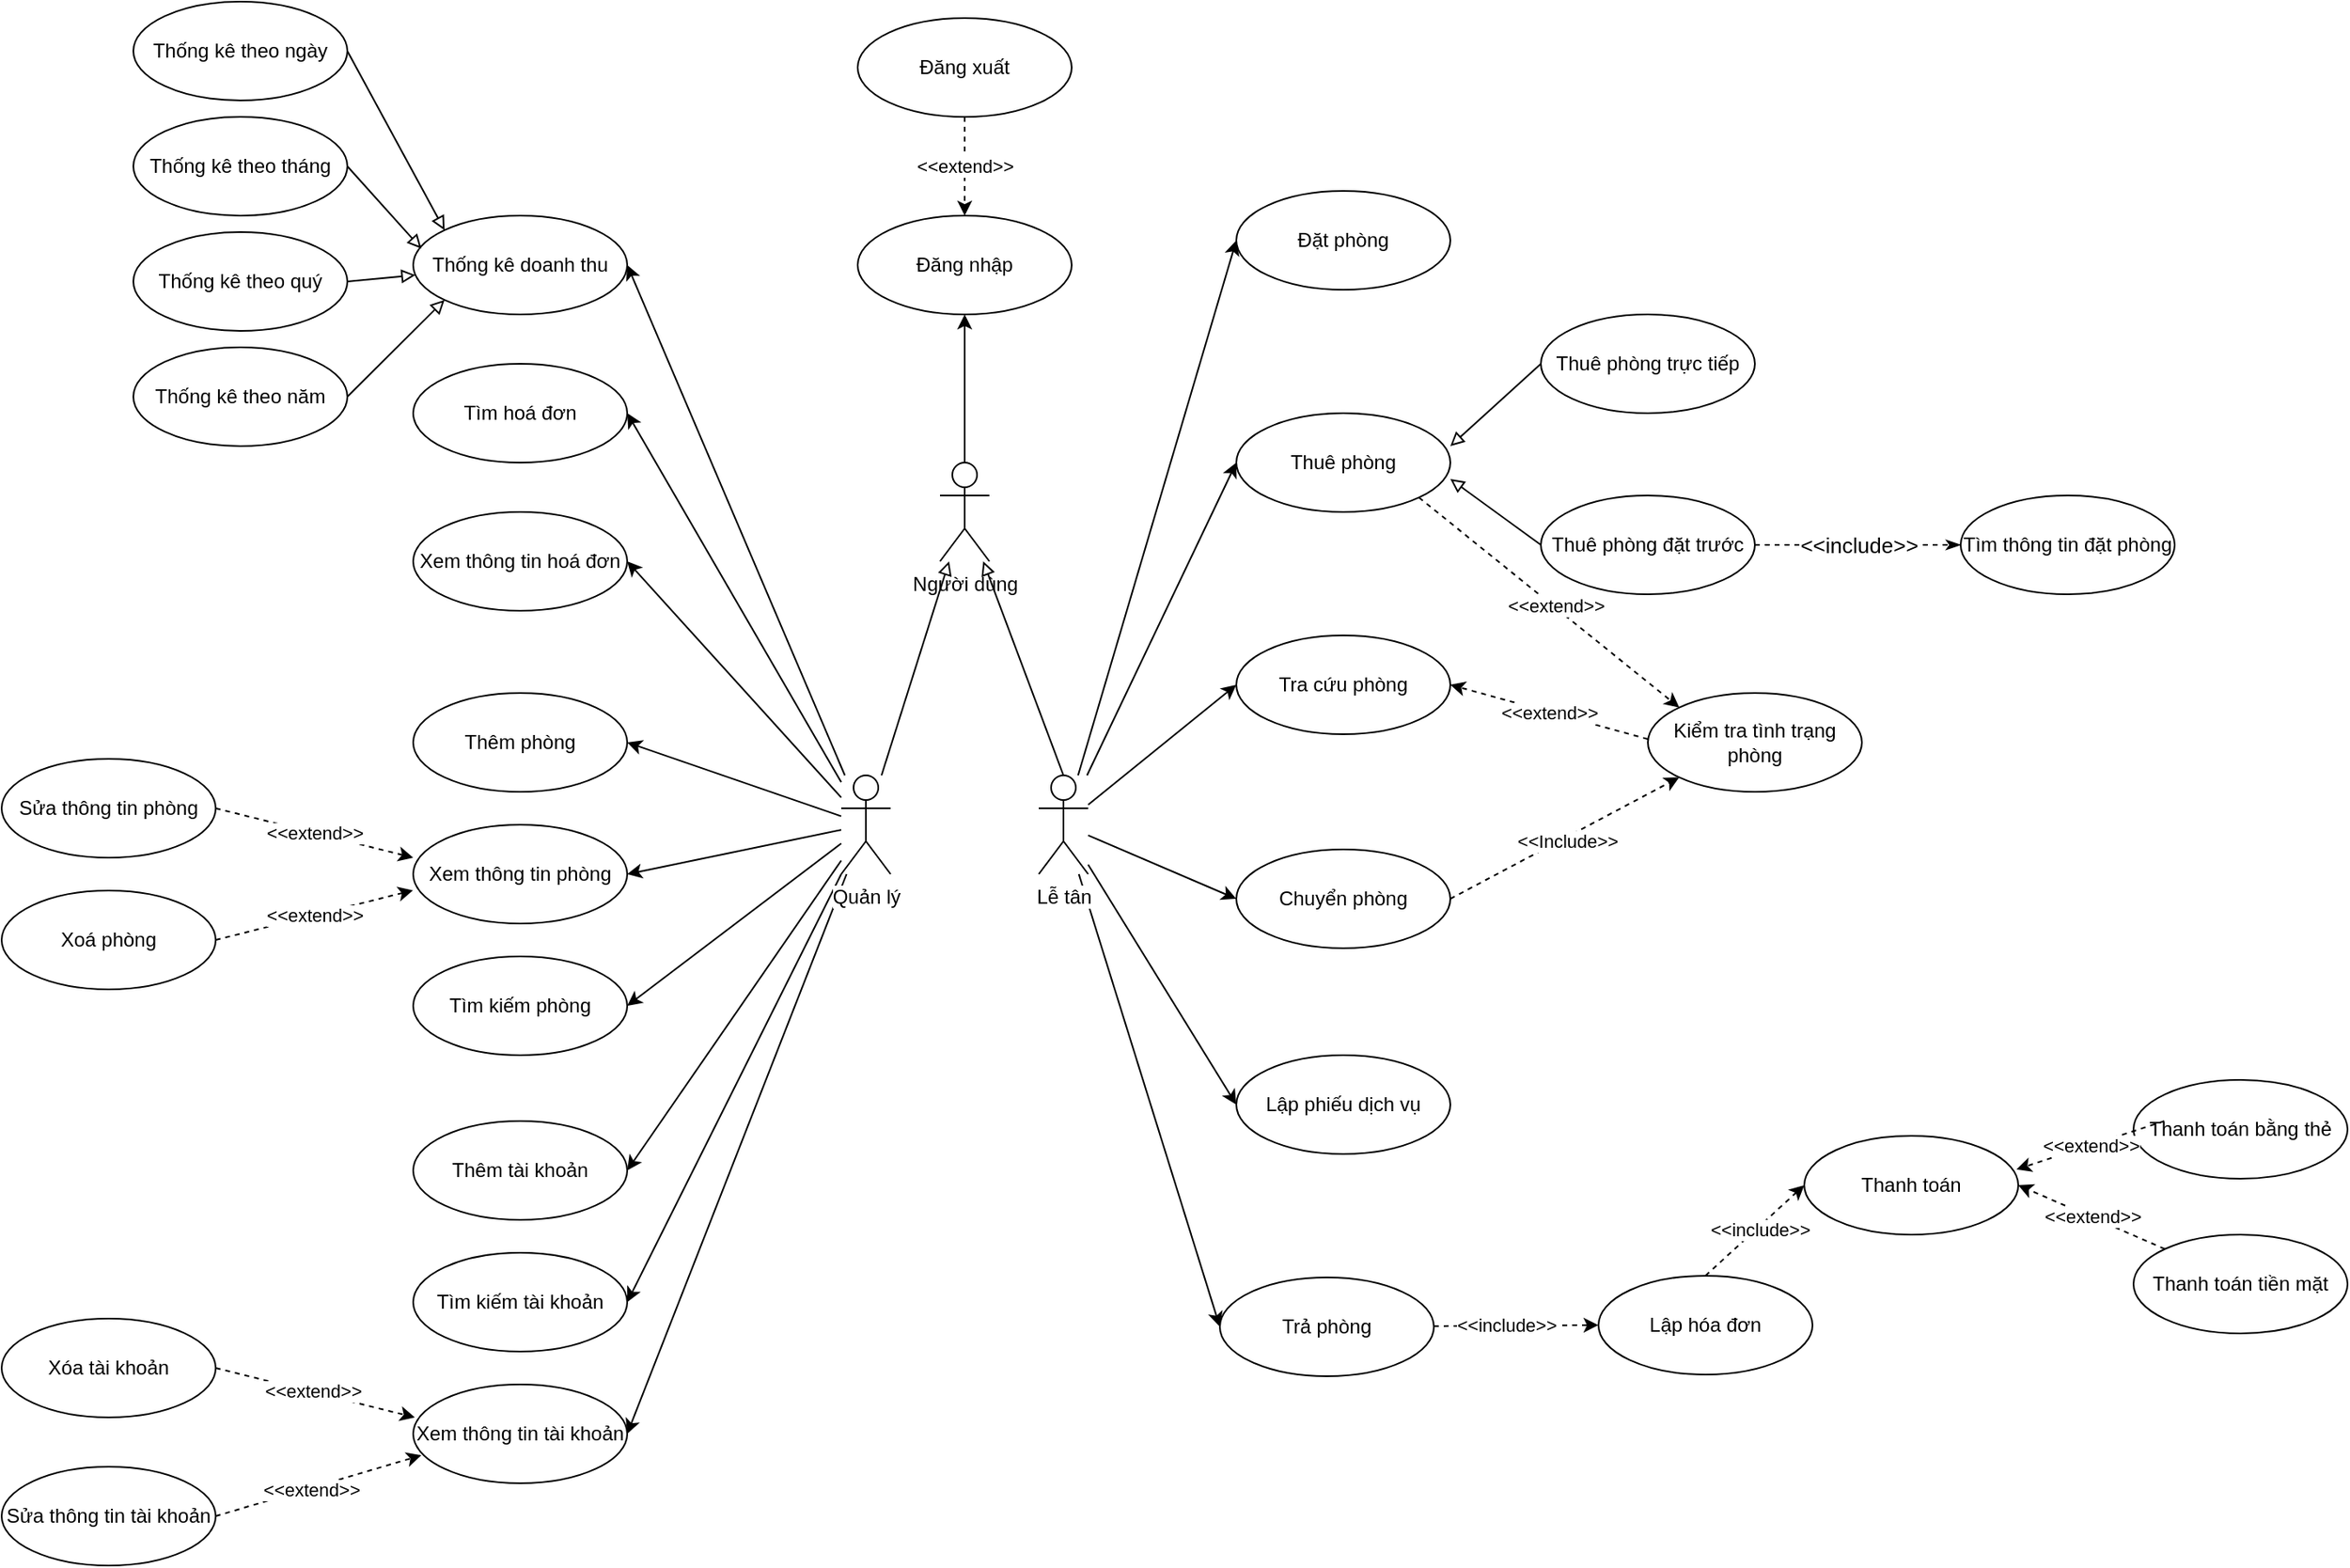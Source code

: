 <mxfile version="13.3.8" type="device"><diagram id="0s1JDeA80ofKCsEKjQ0m" name="Page-1"><mxGraphModel dx="2516" dy="842" grid="1" gridSize="10" guides="1" tooltips="1" connect="1" arrows="1" fold="1" page="1" pageScale="1" pageWidth="850" pageHeight="1100" math="0" shadow="0"><root><mxCell id="0"/><mxCell id="1" parent="0"/><mxCell id="NeavjsJTaVbv0PtJ2hmV-36" style="edgeStyle=none;rounded=0;orthogonalLoop=1;jettySize=auto;html=1;exitX=0.5;exitY=0;exitDx=0;exitDy=0;exitPerimeter=0;endArrow=block;endFill=0;" parent="1" source="0NdySktwyV1qngih23VS-1" target="NeavjsJTaVbv0PtJ2hmV-4" edge="1"><mxGeometry relative="1" as="geometry"/></mxCell><mxCell id="NeavjsJTaVbv0PtJ2hmV-39" style="edgeStyle=none;rounded=0;orthogonalLoop=1;jettySize=auto;html=1;entryX=0;entryY=0.5;entryDx=0;entryDy=0;endArrow=classic;endFill=1;" parent="1" source="0NdySktwyV1qngih23VS-1" target="0NdySktwyV1qngih23VS-5" edge="1"><mxGeometry relative="1" as="geometry"/></mxCell><mxCell id="NeavjsJTaVbv0PtJ2hmV-41" style="edgeStyle=none;rounded=0;orthogonalLoop=1;jettySize=auto;html=1;entryX=0;entryY=0.5;entryDx=0;entryDy=0;endArrow=classic;endFill=1;" parent="1" source="0NdySktwyV1qngih23VS-1" target="Qd4J4165UF345oLRbur--1" edge="1"><mxGeometry relative="1" as="geometry"/></mxCell><mxCell id="NeavjsJTaVbv0PtJ2hmV-42" style="edgeStyle=none;rounded=0;orthogonalLoop=1;jettySize=auto;html=1;entryX=0;entryY=0.5;entryDx=0;entryDy=0;endArrow=classic;endFill=1;" parent="1" source="0NdySktwyV1qngih23VS-1" target="Qd4J4165UF345oLRbur--60" edge="1"><mxGeometry relative="1" as="geometry"/></mxCell><mxCell id="NeavjsJTaVbv0PtJ2hmV-43" style="edgeStyle=none;rounded=0;orthogonalLoop=1;jettySize=auto;html=1;entryX=0;entryY=0.5;entryDx=0;entryDy=0;endArrow=classic;endFill=1;" parent="1" source="0NdySktwyV1qngih23VS-1" target="Qd4J4165UF345oLRbur--17" edge="1"><mxGeometry relative="1" as="geometry"/></mxCell><mxCell id="NeavjsJTaVbv0PtJ2hmV-44" style="edgeStyle=none;rounded=0;orthogonalLoop=1;jettySize=auto;html=1;entryX=0;entryY=0.5;entryDx=0;entryDy=0;endArrow=classic;endFill=1;" parent="1" source="0NdySktwyV1qngih23VS-1" target="Qd4J4165UF345oLRbur--18" edge="1"><mxGeometry relative="1" as="geometry"/></mxCell><mxCell id="4EB0-t4YmyUZh9ZiXsGH-4" style="edgeStyle=none;rounded=0;orthogonalLoop=1;jettySize=auto;html=1;entryX=0;entryY=0.5;entryDx=0;entryDy=0;" edge="1" parent="1" source="0NdySktwyV1qngih23VS-1" target="4EB0-t4YmyUZh9ZiXsGH-1"><mxGeometry relative="1" as="geometry"/></mxCell><mxCell id="0NdySktwyV1qngih23VS-1" value="Lễ tân" style="shape=umlActor;verticalLabelPosition=bottom;labelBackgroundColor=#ffffff;verticalAlign=top;html=1;outlineConnect=0;" parent="1" vertex="1"><mxGeometry x="-40" y="545" width="30" height="60" as="geometry"/></mxCell><mxCell id="NeavjsJTaVbv0PtJ2hmV-48" style="edgeStyle=none;rounded=0;orthogonalLoop=1;jettySize=auto;html=1;exitX=1;exitY=1;exitDx=0;exitDy=0;entryX=0;entryY=0;entryDx=0;entryDy=0;endArrow=classic;endFill=1;dashed=1;" parent="1" source="0NdySktwyV1qngih23VS-5" target="Qd4J4165UF345oLRbur--8" edge="1"><mxGeometry relative="1" as="geometry"/></mxCell><mxCell id="NeavjsJTaVbv0PtJ2hmV-49" value="&amp;lt;&amp;lt;extend&amp;gt;&amp;gt;" style="edgeLabel;html=1;align=center;verticalAlign=middle;resizable=0;points=[];" parent="NeavjsJTaVbv0PtJ2hmV-48" vertex="1" connectable="0"><mxGeometry x="0.039" y="1" relative="1" as="geometry"><mxPoint as="offset"/></mxGeometry></mxCell><mxCell id="0NdySktwyV1qngih23VS-5" value="Thuê phòng" style="ellipse;whiteSpace=wrap;html=1;" parent="1" vertex="1"><mxGeometry x="80" y="325" width="130" height="60" as="geometry"/></mxCell><mxCell id="NeavjsJTaVbv0PtJ2hmV-46" style="edgeStyle=none;rounded=0;orthogonalLoop=1;jettySize=auto;html=1;exitX=0;exitY=0.5;exitDx=0;exitDy=0;endArrow=block;endFill=0;" parent="1" source="0NdySktwyV1qngih23VS-9" edge="1"><mxGeometry relative="1" as="geometry"><mxPoint x="210" y="345" as="targetPoint"/></mxGeometry></mxCell><mxCell id="0NdySktwyV1qngih23VS-9" value="Thuê phòng trực tiếp" style="ellipse;whiteSpace=wrap;html=1;" parent="1" vertex="1"><mxGeometry x="265" y="265" width="130" height="60" as="geometry"/></mxCell><mxCell id="0NdySktwyV1qngih23VS-20" value="&amp;lt;&amp;lt;include&amp;gt;&amp;gt;" style="edgeStyle=orthogonalEdgeStyle;rounded=0;orthogonalLoop=1;jettySize=auto;html=1;endArrow=classicThin;endFill=1;strokeWidth=1;dashed=1;fontSize=13;align=center;" parent="1" source="0NdySktwyV1qngih23VS-10" target="0NdySktwyV1qngih23VS-19" edge="1"><mxGeometry relative="1" as="geometry"/></mxCell><mxCell id="NeavjsJTaVbv0PtJ2hmV-47" style="edgeStyle=none;rounded=0;orthogonalLoop=1;jettySize=auto;html=1;exitX=0;exitY=0.5;exitDx=0;exitDy=0;endArrow=block;endFill=0;" parent="1" source="0NdySktwyV1qngih23VS-10" edge="1"><mxGeometry relative="1" as="geometry"><mxPoint x="210" y="365" as="targetPoint"/></mxGeometry></mxCell><mxCell id="0NdySktwyV1qngih23VS-10" value="Thuê phòng đặt trước" style="ellipse;whiteSpace=wrap;html=1;" parent="1" vertex="1"><mxGeometry x="265" y="375" width="130" height="60" as="geometry"/></mxCell><mxCell id="0NdySktwyV1qngih23VS-19" value="Tìm thông tin đặt phòng" style="ellipse;whiteSpace=wrap;html=1;align=center;" parent="1" vertex="1"><mxGeometry x="520" y="375" width="130" height="60" as="geometry"/></mxCell><mxCell id="Qd4J4165UF345oLRbur--1" value="Tra cứu phòng" style="ellipse;whiteSpace=wrap;html=1;" parent="1" vertex="1"><mxGeometry x="80" y="460" width="130" height="60" as="geometry"/></mxCell><mxCell id="Qd4J4165UF345oLRbur--8" value="Kiểm tra tình trạng phòng" style="ellipse;whiteSpace=wrap;html=1;" parent="1" vertex="1"><mxGeometry x="330" y="495" width="130" height="60" as="geometry"/></mxCell><mxCell id="Qd4J4165UF345oLRbur--11" style="edgeStyle=orthogonalEdgeStyle;rounded=0;orthogonalLoop=1;jettySize=auto;html=1;exitX=0.5;exitY=1;exitDx=0;exitDy=0;" parent="1" source="Qd4J4165UF345oLRbur--8" target="Qd4J4165UF345oLRbur--8" edge="1"><mxGeometry relative="1" as="geometry"/></mxCell><mxCell id="Qd4J4165UF345oLRbur--16" value="&amp;lt;&amp;lt;extend&amp;gt;&amp;gt;" style="endArrow=classic;html=1;dashed=1;entryX=1;entryY=0.5;entryDx=0;entryDy=0;" parent="1" target="Qd4J4165UF345oLRbur--1" edge="1"><mxGeometry width="50" height="50" relative="1" as="geometry"><mxPoint x="330" y="523" as="sourcePoint"/><mxPoint x="280" y="480" as="targetPoint"/></mxGeometry></mxCell><mxCell id="Qd4J4165UF345oLRbur--17" value="Lập phiếu dịch vụ" style="ellipse;whiteSpace=wrap;html=1;" parent="1" vertex="1"><mxGeometry x="80" y="715" width="130" height="60" as="geometry"/></mxCell><mxCell id="Qd4J4165UF345oLRbur--30" value="&amp;lt;&amp;lt;include&amp;gt;&amp;gt;" style="rounded=0;orthogonalLoop=1;jettySize=auto;html=1;dashed=1;entryX=0;entryY=0.5;entryDx=0;entryDy=0;" parent="1" source="Qd4J4165UF345oLRbur--18" target="NeavjsJTaVbv0PtJ2hmV-128" edge="1"><mxGeometry x="-0.111" relative="1" as="geometry"><mxPoint x="300" y="905" as="targetPoint"/><mxPoint as="offset"/></mxGeometry></mxCell><mxCell id="Qd4J4165UF345oLRbur--18" value="Trả phòng" style="ellipse;whiteSpace=wrap;html=1;" parent="1" vertex="1"><mxGeometry x="70" y="850" width="130" height="60" as="geometry"/></mxCell><mxCell id="Qd4J4165UF345oLRbur--23" value="Thanh toán" style="ellipse;whiteSpace=wrap;html=1;" parent="1" vertex="1"><mxGeometry x="425" y="763.95" width="130" height="60" as="geometry"/></mxCell><mxCell id="Qd4J4165UF345oLRbur--26" value="Thanh toán bằng thẻ" style="ellipse;whiteSpace=wrap;html=1;" parent="1" vertex="1"><mxGeometry x="625" y="730" width="130" height="60" as="geometry"/></mxCell><mxCell id="Qd4J4165UF345oLRbur--27" value="Thanh toán tiền mặt" style="ellipse;whiteSpace=wrap;html=1;" parent="1" vertex="1"><mxGeometry x="625" y="823.95" width="130" height="60" as="geometry"/></mxCell><mxCell id="Qd4J4165UF345oLRbur--28" value="&amp;lt;&amp;lt;extend&amp;gt;&amp;gt;" style="endArrow=classic;html=1;entryX=0.992;entryY=0.34;entryDx=0;entryDy=0;entryPerimeter=0;exitX=0;exitY=1;exitDx=0;exitDy=0;dashed=1;" parent="1" target="Qd4J4165UF345oLRbur--23" edge="1"><mxGeometry width="50" height="50" relative="1" as="geometry"><mxPoint x="643.689" y="755.001" as="sourcePoint"/><mxPoint x="625" y="623.95" as="targetPoint"/></mxGeometry></mxCell><mxCell id="Qd4J4165UF345oLRbur--29" value="&amp;lt;&amp;lt;extend&amp;gt;&amp;gt;" style="endArrow=classic;html=1;entryX=1;entryY=0.5;entryDx=0;entryDy=0;exitX=0;exitY=0;exitDx=0;exitDy=0;dashed=1;" parent="1" source="Qd4J4165UF345oLRbur--27" target="Qd4J4165UF345oLRbur--23" edge="1"><mxGeometry width="50" height="50" relative="1" as="geometry"><mxPoint x="634.293" y="615.28" as="sourcePoint"/><mxPoint x="563.96" y="654.35" as="targetPoint"/></mxGeometry></mxCell><mxCell id="NeavjsJTaVbv0PtJ2hmV-15" style="edgeStyle=none;rounded=0;orthogonalLoop=1;jettySize=auto;html=1;entryX=1;entryY=0.5;entryDx=0;entryDy=0;endArrow=classic;endFill=1;" parent="1" source="Qd4J4165UF345oLRbur--33" target="Qd4J4165UF345oLRbur--35" edge="1"><mxGeometry relative="1" as="geometry"/></mxCell><mxCell id="NeavjsJTaVbv0PtJ2hmV-16" style="edgeStyle=none;rounded=0;orthogonalLoop=1;jettySize=auto;html=1;entryX=1;entryY=0.5;entryDx=0;entryDy=0;endArrow=classic;endFill=1;" parent="1" source="Qd4J4165UF345oLRbur--33" target="Qd4J4165UF345oLRbur--44" edge="1"><mxGeometry relative="1" as="geometry"/></mxCell><mxCell id="NeavjsJTaVbv0PtJ2hmV-17" style="edgeStyle=none;rounded=0;orthogonalLoop=1;jettySize=auto;html=1;entryX=1;entryY=0.5;entryDx=0;entryDy=0;endArrow=classic;endFill=1;" parent="1" source="Qd4J4165UF345oLRbur--33" target="Qd4J4165UF345oLRbur--45" edge="1"><mxGeometry relative="1" as="geometry"/></mxCell><mxCell id="NeavjsJTaVbv0PtJ2hmV-18" style="edgeStyle=none;rounded=0;orthogonalLoop=1;jettySize=auto;html=1;entryX=1;entryY=0.5;entryDx=0;entryDy=0;endArrow=classic;endFill=1;" parent="1" source="Qd4J4165UF345oLRbur--33" target="Qd4J4165UF345oLRbur--48" edge="1"><mxGeometry relative="1" as="geometry"/></mxCell><mxCell id="NeavjsJTaVbv0PtJ2hmV-19" style="edgeStyle=none;rounded=0;orthogonalLoop=1;jettySize=auto;html=1;entryX=1;entryY=0.5;entryDx=0;entryDy=0;endArrow=classic;endFill=1;" parent="1" source="Qd4J4165UF345oLRbur--33" target="Qd4J4165UF345oLRbur--49" edge="1"><mxGeometry relative="1" as="geometry"/></mxCell><mxCell id="NeavjsJTaVbv0PtJ2hmV-20" style="edgeStyle=none;rounded=0;orthogonalLoop=1;jettySize=auto;html=1;entryX=1;entryY=0.5;entryDx=0;entryDy=0;endArrow=classic;endFill=1;" parent="1" source="Qd4J4165UF345oLRbur--33" target="Qd4J4165UF345oLRbur--50" edge="1"><mxGeometry relative="1" as="geometry"/></mxCell><mxCell id="NeavjsJTaVbv0PtJ2hmV-21" style="edgeStyle=none;rounded=0;orthogonalLoop=1;jettySize=auto;html=1;entryX=1;entryY=0.5;entryDx=0;entryDy=0;endArrow=classic;endFill=1;" parent="1" source="Qd4J4165UF345oLRbur--33" target="Qd4J4165UF345oLRbur--106" edge="1"><mxGeometry relative="1" as="geometry"/></mxCell><mxCell id="NeavjsJTaVbv0PtJ2hmV-22" style="edgeStyle=none;rounded=0;orthogonalLoop=1;jettySize=auto;html=1;entryX=1;entryY=0.5;entryDx=0;entryDy=0;endArrow=classic;endFill=1;" parent="1" source="Qd4J4165UF345oLRbur--33" target="Qd4J4165UF345oLRbur--107" edge="1"><mxGeometry relative="1" as="geometry"/></mxCell><mxCell id="NeavjsJTaVbv0PtJ2hmV-23" style="edgeStyle=none;rounded=0;orthogonalLoop=1;jettySize=auto;html=1;entryX=1;entryY=0.5;entryDx=0;entryDy=0;endArrow=classic;endFill=1;" parent="1" source="Qd4J4165UF345oLRbur--33" target="Qd4J4165UF345oLRbur--108" edge="1"><mxGeometry relative="1" as="geometry"/></mxCell><mxCell id="NeavjsJTaVbv0PtJ2hmV-28" style="edgeStyle=none;rounded=0;orthogonalLoop=1;jettySize=auto;html=1;endArrow=block;endFill=0;" parent="1" source="Qd4J4165UF345oLRbur--33" target="NeavjsJTaVbv0PtJ2hmV-4" edge="1"><mxGeometry relative="1" as="geometry"/></mxCell><mxCell id="Qd4J4165UF345oLRbur--33" value="Quản lý" style="shape=umlActor;verticalLabelPosition=bottom;labelBackgroundColor=#ffffff;verticalAlign=top;html=1;outlineConnect=0;" parent="1" vertex="1"><mxGeometry x="-160" y="545" width="30" height="60" as="geometry"/></mxCell><mxCell id="Qd4J4165UF345oLRbur--35" value="Thống kê doanh thu" style="ellipse;whiteSpace=wrap;html=1;" parent="1" vertex="1"><mxGeometry x="-420" y="205" width="130" height="60" as="geometry"/></mxCell><mxCell id="Qd4J4165UF345oLRbur--37" value="Thống kê theo ngày" style="ellipse;whiteSpace=wrap;html=1;" parent="1" vertex="1"><mxGeometry x="-590" y="75" width="130" height="60" as="geometry"/></mxCell><mxCell id="NeavjsJTaVbv0PtJ2hmV-1" style="edgeStyle=none;rounded=0;orthogonalLoop=1;jettySize=auto;html=1;exitX=1;exitY=0.5;exitDx=0;exitDy=0;endArrow=block;endFill=0;entryX=0.038;entryY=0.333;entryDx=0;entryDy=0;entryPerimeter=0;" parent="1" source="Qd4J4165UF345oLRbur--38" target="Qd4J4165UF345oLRbur--35" edge="1"><mxGeometry relative="1" as="geometry"><mxPoint x="-415" y="220" as="targetPoint"/></mxGeometry></mxCell><mxCell id="Qd4J4165UF345oLRbur--38" value="Thống kê theo tháng" style="ellipse;whiteSpace=wrap;html=1;" parent="1" vertex="1"><mxGeometry x="-590" y="145" width="130" height="60" as="geometry"/></mxCell><mxCell id="Qd4J4165UF345oLRbur--39" value="Thống kê theo năm" style="ellipse;whiteSpace=wrap;html=1;" parent="1" vertex="1"><mxGeometry x="-590" y="285" width="130" height="60" as="geometry"/></mxCell><mxCell id="Qd4J4165UF345oLRbur--40" value="" style="endArrow=block;html=1;entryX=0;entryY=0;entryDx=0;entryDy=0;exitX=1;exitY=0.5;exitDx=0;exitDy=0;endFill=0;" parent="1" source="Qd4J4165UF345oLRbur--37" target="Qd4J4165UF345oLRbur--35" edge="1"><mxGeometry width="50" height="50" relative="1" as="geometry"><mxPoint x="-410" y="155" as="sourcePoint"/><mxPoint x="-360" y="105" as="targetPoint"/></mxGeometry></mxCell><mxCell id="Qd4J4165UF345oLRbur--43" value="" style="endArrow=block;html=1;entryX=0;entryY=1;entryDx=0;entryDy=0;exitX=1;exitY=0.5;exitDx=0;exitDy=0;endFill=0;" parent="1" source="Qd4J4165UF345oLRbur--39" target="Qd4J4165UF345oLRbur--35" edge="1"><mxGeometry width="50" height="50" relative="1" as="geometry"><mxPoint x="-470" y="296.56" as="sourcePoint"/><mxPoint x="-377.62" y="355.0" as="targetPoint"/></mxGeometry></mxCell><mxCell id="Qd4J4165UF345oLRbur--44" value="Tìm hoá đơn" style="ellipse;whiteSpace=wrap;html=1;" parent="1" vertex="1"><mxGeometry x="-420" y="295" width="130" height="60" as="geometry"/></mxCell><mxCell id="Qd4J4165UF345oLRbur--45" value="Xem thông tin hoá đơn" style="ellipse;whiteSpace=wrap;html=1;" parent="1" vertex="1"><mxGeometry x="-420" y="385" width="130" height="60" as="geometry"/></mxCell><mxCell id="Qd4J4165UF345oLRbur--48" value="Thêm phòng" style="ellipse;whiteSpace=wrap;html=1;" parent="1" vertex="1"><mxGeometry x="-420" y="495" width="130" height="60" as="geometry"/></mxCell><mxCell id="Qd4J4165UF345oLRbur--49" value="Xem thông tin phòng" style="ellipse;whiteSpace=wrap;html=1;" parent="1" vertex="1"><mxGeometry x="-420" y="575" width="130" height="60" as="geometry"/></mxCell><mxCell id="Qd4J4165UF345oLRbur--50" value="Tìm kiếm phòng" style="ellipse;whiteSpace=wrap;html=1;" parent="1" vertex="1"><mxGeometry x="-420" y="655" width="130" height="60" as="geometry"/></mxCell><mxCell id="Qd4J4165UF345oLRbur--52" value="Xoá phòng" style="ellipse;whiteSpace=wrap;html=1;" parent="1" vertex="1"><mxGeometry x="-670" y="615" width="130" height="60" as="geometry"/></mxCell><mxCell id="Qd4J4165UF345oLRbur--56" value="&amp;lt;&amp;lt;extend&amp;gt;&amp;gt;" style="endArrow=classic;html=1;entryX=0;entryY=0.333;entryDx=0;entryDy=0;entryPerimeter=0;dashed=1;exitX=1;exitY=0.5;exitDx=0;exitDy=0;" parent="1" source="Qd4J4165UF345oLRbur--51" target="Qd4J4165UF345oLRbur--49" edge="1"><mxGeometry width="50" height="50" relative="1" as="geometry"><mxPoint x="-710" y="535" as="sourcePoint"/><mxPoint x="-660" y="485" as="targetPoint"/></mxGeometry></mxCell><mxCell id="Qd4J4165UF345oLRbur--57" value="&amp;lt;&amp;lt;extend&amp;gt;&amp;gt;" style="endArrow=classic;html=1;exitX=1;exitY=0.5;exitDx=0;exitDy=0;dashed=1;entryX=-0.001;entryY=0.664;entryDx=0;entryDy=0;entryPerimeter=0;" parent="1" source="Qd4J4165UF345oLRbur--52" target="Qd4J4165UF345oLRbur--49" edge="1"><mxGeometry width="50" height="50" relative="1" as="geometry"><mxPoint x="-710" y="595" as="sourcePoint"/><mxPoint x="-620.707" y="623.67" as="targetPoint"/></mxGeometry></mxCell><mxCell id="NeavjsJTaVbv0PtJ2hmV-50" style="edgeStyle=none;rounded=0;orthogonalLoop=1;jettySize=auto;html=1;exitX=1;exitY=0.5;exitDx=0;exitDy=0;entryX=0;entryY=1;entryDx=0;entryDy=0;dashed=1;endArrow=classic;endFill=1;" parent="1" source="Qd4J4165UF345oLRbur--60" target="Qd4J4165UF345oLRbur--8" edge="1"><mxGeometry relative="1" as="geometry"/></mxCell><mxCell id="NeavjsJTaVbv0PtJ2hmV-51" value="&amp;lt;&amp;lt;Include&amp;gt;&amp;gt;" style="edgeLabel;html=1;align=center;verticalAlign=middle;resizable=0;points=[];" parent="NeavjsJTaVbv0PtJ2hmV-50" vertex="1" connectable="0"><mxGeometry x="0.018" y="-2" relative="1" as="geometry"><mxPoint x="-1" as="offset"/></mxGeometry></mxCell><mxCell id="Qd4J4165UF345oLRbur--60" value="Chuyển phòng" style="ellipse;whiteSpace=wrap;html=1;" parent="1" vertex="1"><mxGeometry x="80" y="590" width="130" height="60" as="geometry"/></mxCell><mxCell id="Qd4J4165UF345oLRbur--98" value="Đăng nhập" style="ellipse;whiteSpace=wrap;html=1;" parent="1" vertex="1"><mxGeometry x="-150" y="205" width="130" height="60" as="geometry"/></mxCell><mxCell id="Qd4J4165UF345oLRbur--105" value="&amp;lt;&amp;lt;extend&amp;gt;&amp;gt;" style="edgeStyle=orthogonalEdgeStyle;rounded=0;orthogonalLoop=1;jettySize=auto;html=1;entryX=0.5;entryY=0;entryDx=0;entryDy=0;dashed=1;endArrow=classic;endFill=1;" parent="1" source="Qd4J4165UF345oLRbur--99" target="Qd4J4165UF345oLRbur--98" edge="1"><mxGeometry relative="1" as="geometry"/></mxCell><mxCell id="Qd4J4165UF345oLRbur--99" value="Đăng xuất" style="ellipse;whiteSpace=wrap;html=1;" parent="1" vertex="1"><mxGeometry x="-150" y="85" width="130" height="60" as="geometry"/></mxCell><mxCell id="Qd4J4165UF345oLRbur--106" value="Thêm tài khoản" style="ellipse;whiteSpace=wrap;html=1;" parent="1" vertex="1"><mxGeometry x="-420" y="755" width="130" height="60" as="geometry"/></mxCell><mxCell id="Qd4J4165UF345oLRbur--107" value="Xem thông tin tài khoản" style="ellipse;whiteSpace=wrap;html=1;" parent="1" vertex="1"><mxGeometry x="-420" y="915" width="130" height="60" as="geometry"/></mxCell><mxCell id="Qd4J4165UF345oLRbur--108" value="Tìm kiếm tài khoản" style="ellipse;whiteSpace=wrap;html=1;" parent="1" vertex="1"><mxGeometry x="-420" y="835" width="130" height="60" as="geometry"/></mxCell><mxCell id="NeavjsJTaVbv0PtJ2hmV-3" style="edgeStyle=none;rounded=0;orthogonalLoop=1;jettySize=auto;html=1;exitX=1;exitY=0.5;exitDx=0;exitDy=0;endArrow=block;endFill=0;" parent="1" source="NeavjsJTaVbv0PtJ2hmV-2" target="Qd4J4165UF345oLRbur--35" edge="1"><mxGeometry relative="1" as="geometry"><mxPoint x="-420" y="235" as="targetPoint"/></mxGeometry></mxCell><mxCell id="NeavjsJTaVbv0PtJ2hmV-2" value="Thống kê theo quý" style="ellipse;whiteSpace=wrap;html=1;" parent="1" vertex="1"><mxGeometry x="-590" y="215" width="130" height="60" as="geometry"/></mxCell><mxCell id="NeavjsJTaVbv0PtJ2hmV-37" style="edgeStyle=none;rounded=0;orthogonalLoop=1;jettySize=auto;html=1;exitX=0.5;exitY=0;exitDx=0;exitDy=0;exitPerimeter=0;entryX=0.5;entryY=1;entryDx=0;entryDy=0;endArrow=classic;endFill=1;" parent="1" source="NeavjsJTaVbv0PtJ2hmV-4" target="Qd4J4165UF345oLRbur--98" edge="1"><mxGeometry relative="1" as="geometry"/></mxCell><mxCell id="NeavjsJTaVbv0PtJ2hmV-4" value="Người dùng" style="shape=umlActor;verticalLabelPosition=bottom;verticalAlign=top;html=1;outlineConnect=0;" parent="1" vertex="1"><mxGeometry x="-100" y="355" width="30" height="60" as="geometry"/></mxCell><mxCell id="Qd4J4165UF345oLRbur--51" value="Sửa thông tin phòng" style="ellipse;whiteSpace=wrap;html=1;" parent="1" vertex="1"><mxGeometry x="-670" y="535" width="130" height="60" as="geometry"/></mxCell><mxCell id="NeavjsJTaVbv0PtJ2hmV-34" value="&amp;lt;&amp;lt;extend&amp;gt;&amp;gt;" style="edgeStyle=none;rounded=0;orthogonalLoop=1;jettySize=auto;html=1;endArrow=classic;endFill=1;exitX=1;exitY=0.5;exitDx=0;exitDy=0;dashed=1;" parent="1" source="NeavjsJTaVbv0PtJ2hmV-29" edge="1"><mxGeometry x="-0.028" y="1" relative="1" as="geometry"><mxPoint x="-419" y="935" as="targetPoint"/><mxPoint as="offset"/></mxGeometry></mxCell><mxCell id="NeavjsJTaVbv0PtJ2hmV-29" value="Xóa tài khoản" style="ellipse;whiteSpace=wrap;html=1;" parent="1" vertex="1"><mxGeometry x="-670" y="875" width="130" height="60" as="geometry"/></mxCell><mxCell id="NeavjsJTaVbv0PtJ2hmV-33" style="edgeStyle=none;rounded=0;orthogonalLoop=1;jettySize=auto;html=1;entryX=0.038;entryY=0.717;entryDx=0;entryDy=0;endArrow=classic;endFill=1;dashed=1;exitX=1;exitY=0.5;exitDx=0;exitDy=0;entryPerimeter=0;" parent="1" source="NeavjsJTaVbv0PtJ2hmV-30" target="Qd4J4165UF345oLRbur--107" edge="1"><mxGeometry relative="1" as="geometry"/></mxCell><mxCell id="NeavjsJTaVbv0PtJ2hmV-35" value="&amp;lt;&amp;lt;extend&amp;gt;&amp;gt;" style="edgeLabel;html=1;align=center;verticalAlign=middle;resizable=0;points=[];" parent="NeavjsJTaVbv0PtJ2hmV-33" vertex="1" connectable="0"><mxGeometry x="-0.118" y="-2" relative="1" as="geometry"><mxPoint x="2.46" y="-2.19" as="offset"/></mxGeometry></mxCell><mxCell id="NeavjsJTaVbv0PtJ2hmV-30" value="Sửa thông tin tài khoản" style="ellipse;whiteSpace=wrap;html=1;" parent="1" vertex="1"><mxGeometry x="-670" y="965" width="130" height="60" as="geometry"/></mxCell><mxCell id="NeavjsJTaVbv0PtJ2hmV-129" style="edgeStyle=none;rounded=0;orthogonalLoop=1;jettySize=auto;html=1;exitX=0.5;exitY=0;exitDx=0;exitDy=0;entryX=0;entryY=0.5;entryDx=0;entryDy=0;dashed=1;endArrow=classic;endFill=1;" parent="1" source="NeavjsJTaVbv0PtJ2hmV-128" target="Qd4J4165UF345oLRbur--23" edge="1"><mxGeometry relative="1" as="geometry"/></mxCell><mxCell id="NeavjsJTaVbv0PtJ2hmV-130" value="&amp;lt;&amp;lt;include&amp;gt;&amp;gt;" style="edgeLabel;html=1;align=center;verticalAlign=middle;resizable=0;points=[];" parent="NeavjsJTaVbv0PtJ2hmV-129" vertex="1" connectable="0"><mxGeometry x="0.085" y="-1" relative="1" as="geometry"><mxPoint y="1" as="offset"/></mxGeometry></mxCell><mxCell id="NeavjsJTaVbv0PtJ2hmV-128" value="Lập hóa đơn" style="ellipse;whiteSpace=wrap;html=1;" parent="1" vertex="1"><mxGeometry x="300" y="848.95" width="130" height="60" as="geometry"/></mxCell><mxCell id="4EB0-t4YmyUZh9ZiXsGH-1" value="Đặt phòng" style="ellipse;whiteSpace=wrap;html=1;" vertex="1" parent="1"><mxGeometry x="80" y="190" width="130" height="60" as="geometry"/></mxCell></root></mxGraphModel></diagram></mxfile>